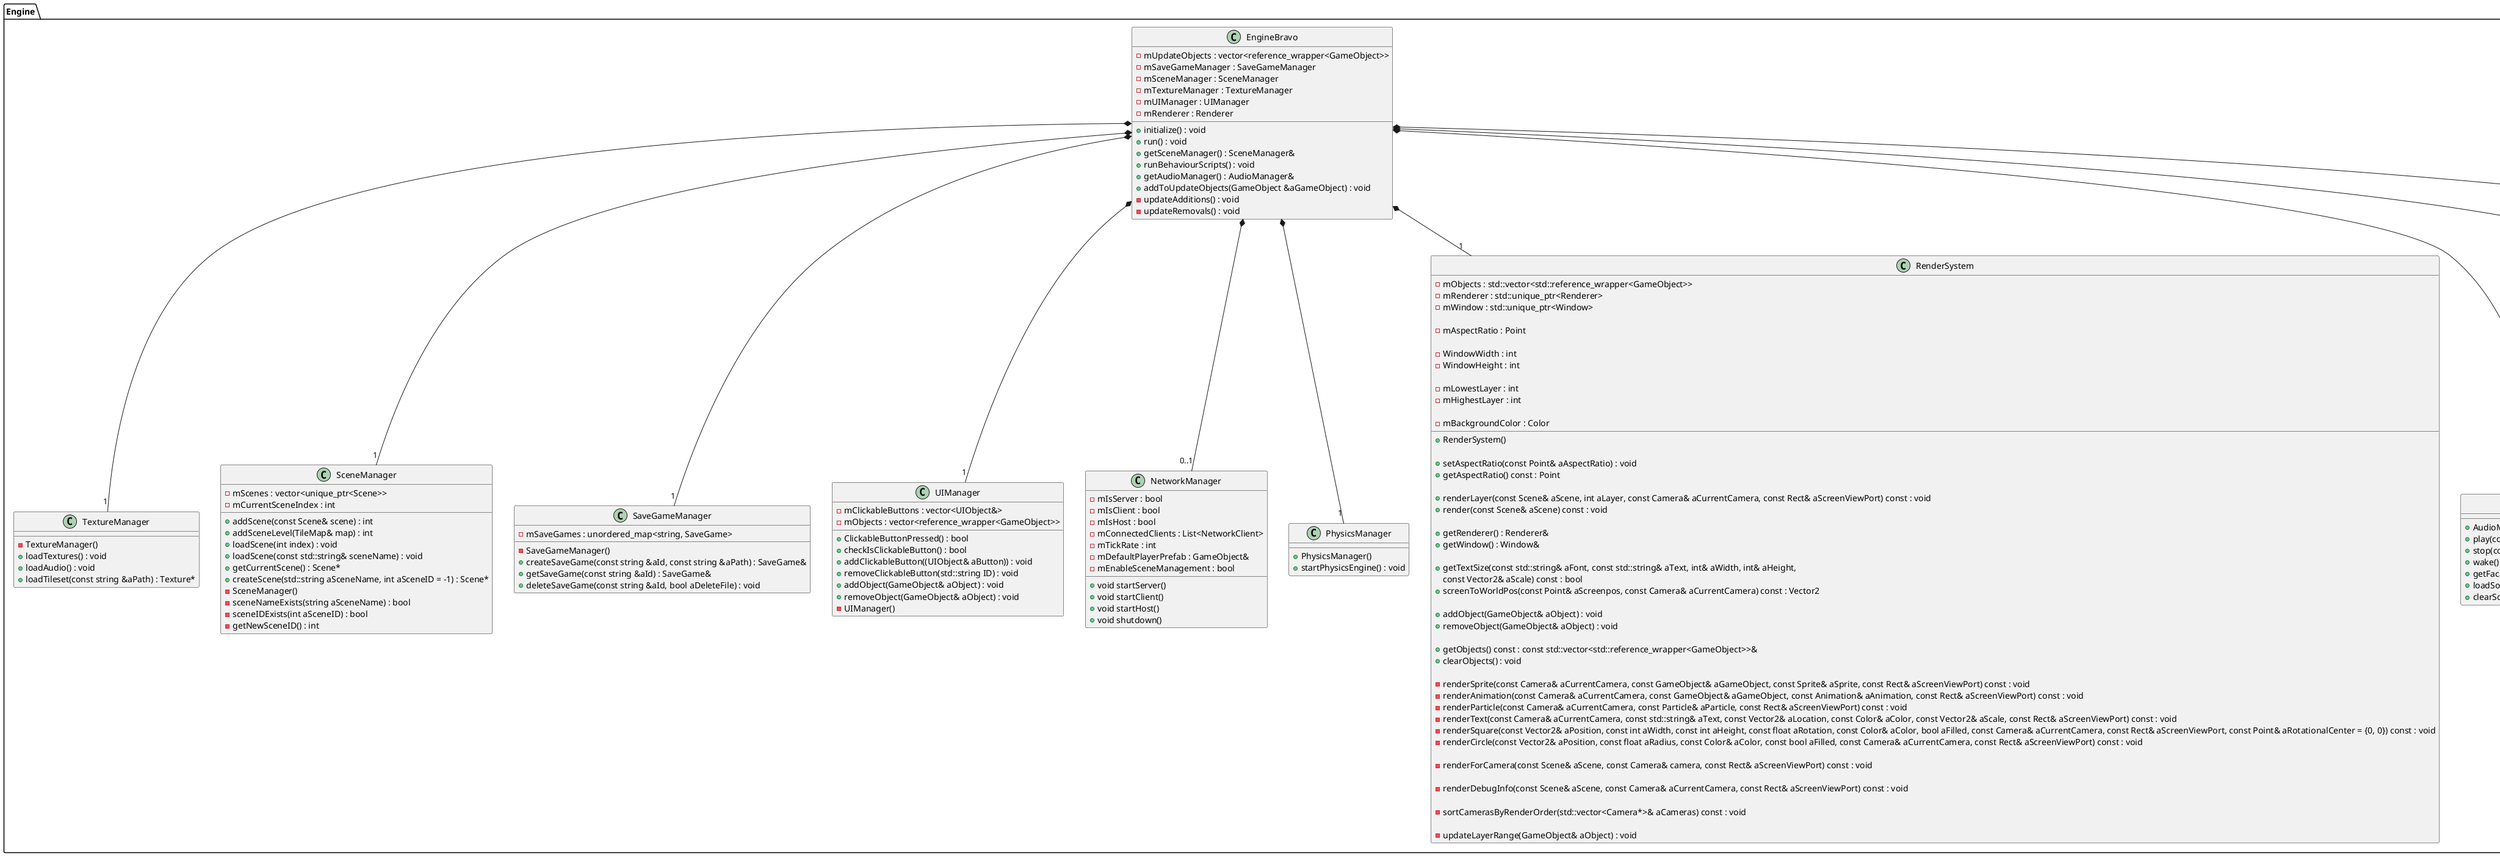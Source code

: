 @startuml enginePackageClassDiagram
package Engine {
    class EngineBravo {
        + initialize() : void
        + run() : void
        + getSceneManager() : SceneManager&
        + runBehaviourScripts() : void
        + getAudioManager() : AudioManager&
        + addToUpdateObjects(GameObject &aGameObject) : void
        - updateAdditions() : void
        - updateRemovals() : void
        - mUpdateObjects : vector<reference_wrapper<GameObject>>
        - mSaveGameManager : SaveGameManager 
        - mSceneManager : SceneManager
        - mTextureManager : TextureManager
        - mUIManager : UIManager
        - mRenderer : Renderer
    }

    class TextureManager {
        - TextureManager()
        + loadTextures() : void
        + loadAudio() : void
        + loadTileset(const string &aPath) : Texture*
    }

    class SceneManager {
        + addScene(const Scene& scene) : int
        + addSceneLevel(TileMap& map) : int
        + loadScene(int index) : void
        + loadScene(const std::string& sceneName) : void
        + getCurrentScene() : Scene*
        + createScene(std::string aSceneName, int aSceneID = -1) : Scene*
        - SceneManager()
        - sceneNameExists(string aSceneName) : bool
        - sceneIDExists(int aSceneID) : bool
        - getNewSceneID() : int
        - mScenes : vector<unique_ptr<Scene>>
        - mCurrentSceneIndex : int
    }

    class SaveGameManager {
        - SaveGameManager()
        + createSaveGame(const string &aId, const string &aPath) : SaveGame&
        + getSaveGame(const string &aId) : SaveGame&
        + deleteSaveGame(const string &aId, bool aDeleteFile) : void
        - mSaveGames : unordered_map<string, SaveGame> 
    }

    class UIManager {
        - mClickableButtons : vector<UIObject&>
        - mObjects : vector<reference_wrapper<GameObject>>
        + ClickableButtonPressed() : bool
        + checkIsClickableButton() : bool
        + addClickableButton((UIObject& aButton)) : void
        + removeClickableButton(std::string ID) : void
        + addObject(GameObject& aObject) : void
        + removeObject(GameObject& aObject) : void
        - UIManager()
    }

    class NetworkManager {
        + void startServer()
        + void startClient()
        + void startHost()
        + void shutdown()
        - mIsServer : bool
        - mIsClient : bool
        - mIsHost : bool
        - mConnectedClients : List<NetworkClient>
        - mTickRate : int
        - mDefaultPlayerPrefab : GameObject&
        - mEnableSceneManagement : bool
    }

    class PhysicsManager {
        + PhysicsManager()
        + startPhysicsEngine() : void
    }

    class RenderSystem {
        + RenderSystem()

        + setAspectRatio(const Point& aAspectRatio) : void 
        + getAspectRatio() const : Point 

        + renderLayer(const Scene& aScene, int aLayer, const Camera& aCurrentCamera, const Rect& aScreenViewPort) const : void 
        + render(const Scene& aScene) const : void 

        + getRenderer() : Renderer& 
        + getWindow() : Window& 

        + getTextSize(const std::string& aFont, const std::string& aText, int& aWidth, int& aHeight,
        const Vector2& aScale) const : bool 
        + screenToWorldPos(const Point& aScreenpos, const Camera& aCurrentCamera) const : Vector2 

        + addObject(GameObject& aObject) : void 
        + removeObject(GameObject& aObject) : void 

        + getObjects() const : const std::vector<std::reference_wrapper<GameObject>>& 
        + clearObjects() : void 

        - renderSprite(const Camera& aCurrentCamera, const GameObject& aGameObject, const Sprite& aSprite, const Rect& aScreenViewPort) const : void 
        - renderAnimation(const Camera& aCurrentCamera, const GameObject& aGameObject, const Animation& aAnimation, const Rect& aScreenViewPort) const : void 
        - renderParticle(const Camera& aCurrentCamera, const Particle& aParticle, const Rect& aScreenViewPort) const : void 
        - renderText(const Camera& aCurrentCamera, const std::string& aText, const Vector2& aLocation, const Color& aColor, const Vector2& aScale, const Rect& aScreenViewPort) const : void 
        - renderSquare(const Vector2& aPosition, const int aWidth, const int aHeight, const float aRotation, const Color& aColor, bool aFilled, const Camera& aCurrentCamera, const Rect& aScreenViewPort, const Point& aRotationalCenter = {0, 0}) const : void 
        - renderCircle(const Vector2& aPosition, const float aRadius, const Color& aColor, const bool aFilled, const Camera& aCurrentCamera, const Rect& aScreenViewPort) const : void 

        - renderForCamera(const Scene& aScene, const Camera& camera, const Rect& aScreenViewPort) const : void 

        - renderDebugInfo(const Scene& aScene, const Camera& aCurrentCamera, const Rect& aScreenViewPort) const : void 

        - sortCamerasByRenderOrder(std::vector<Camera*>& aCameras) const : void 

        - updateLayerRange(GameObject& aObject) : void 

        - mObjects : std::vector<std::reference_wrapper<GameObject>> 
        - mRenderer : std::unique_ptr<Renderer> 
        - mWindow : std::unique_ptr<Window> 

        - mAspectRatio : Point 

        - WindowWidth : int 
        - WindowHeight : int 

        - mLowestLayer : int 
        - mHighestLayer : int 

        - mBackgroundColor : Color 
    }

    class AudioManager {
        + AudioManager()
        + play(const AudioSource&) : void
        + stop(const AudioSource&) : void
        + wake() : void
        + getFacade() : IAudioFacade&
        + loadSound(const AudioSource&) : void
        + clearSounds() : void
    }

    class ParticleSystem {
        + ParticleSystem()
        + update() : void
        + addObject(GameObject& aObject) : void
        + removeObject(GameObject& aObject) : void
        - mObjects : vector<reference_wrapper<GameObject>>
    }

    class UpdateQueue {
	    + addToUpdateObjects(GameObject& aGameObject) : void
	    + clearUpdateObjects() : void
	    + updateAdditions() : void
	    + updateRemovals() : void
	    + clearManagerObjects() : void
        - mUpdateObjects : vector<reference_wrapper<GameObject>>
    }

    EngineBravo *-- "1" SceneManager
    EngineBravo *-- "1" SaveGameManager
    EngineBravo *-- "1" UIManager
    EngineBravo *-- "1" TextureManager
    EngineBravo *-- "0..1" NetworkManager 
    EngineBravo *-- "1" PhysicsManager
    EngineBravo *-- "1" RenderSystem
    EngineBravo *-- "1" AudioManager
    EngineBravo *-- "1" ParticleSystem
    EngineBravo *-- "1" UpdateQueue
}
@enduml
